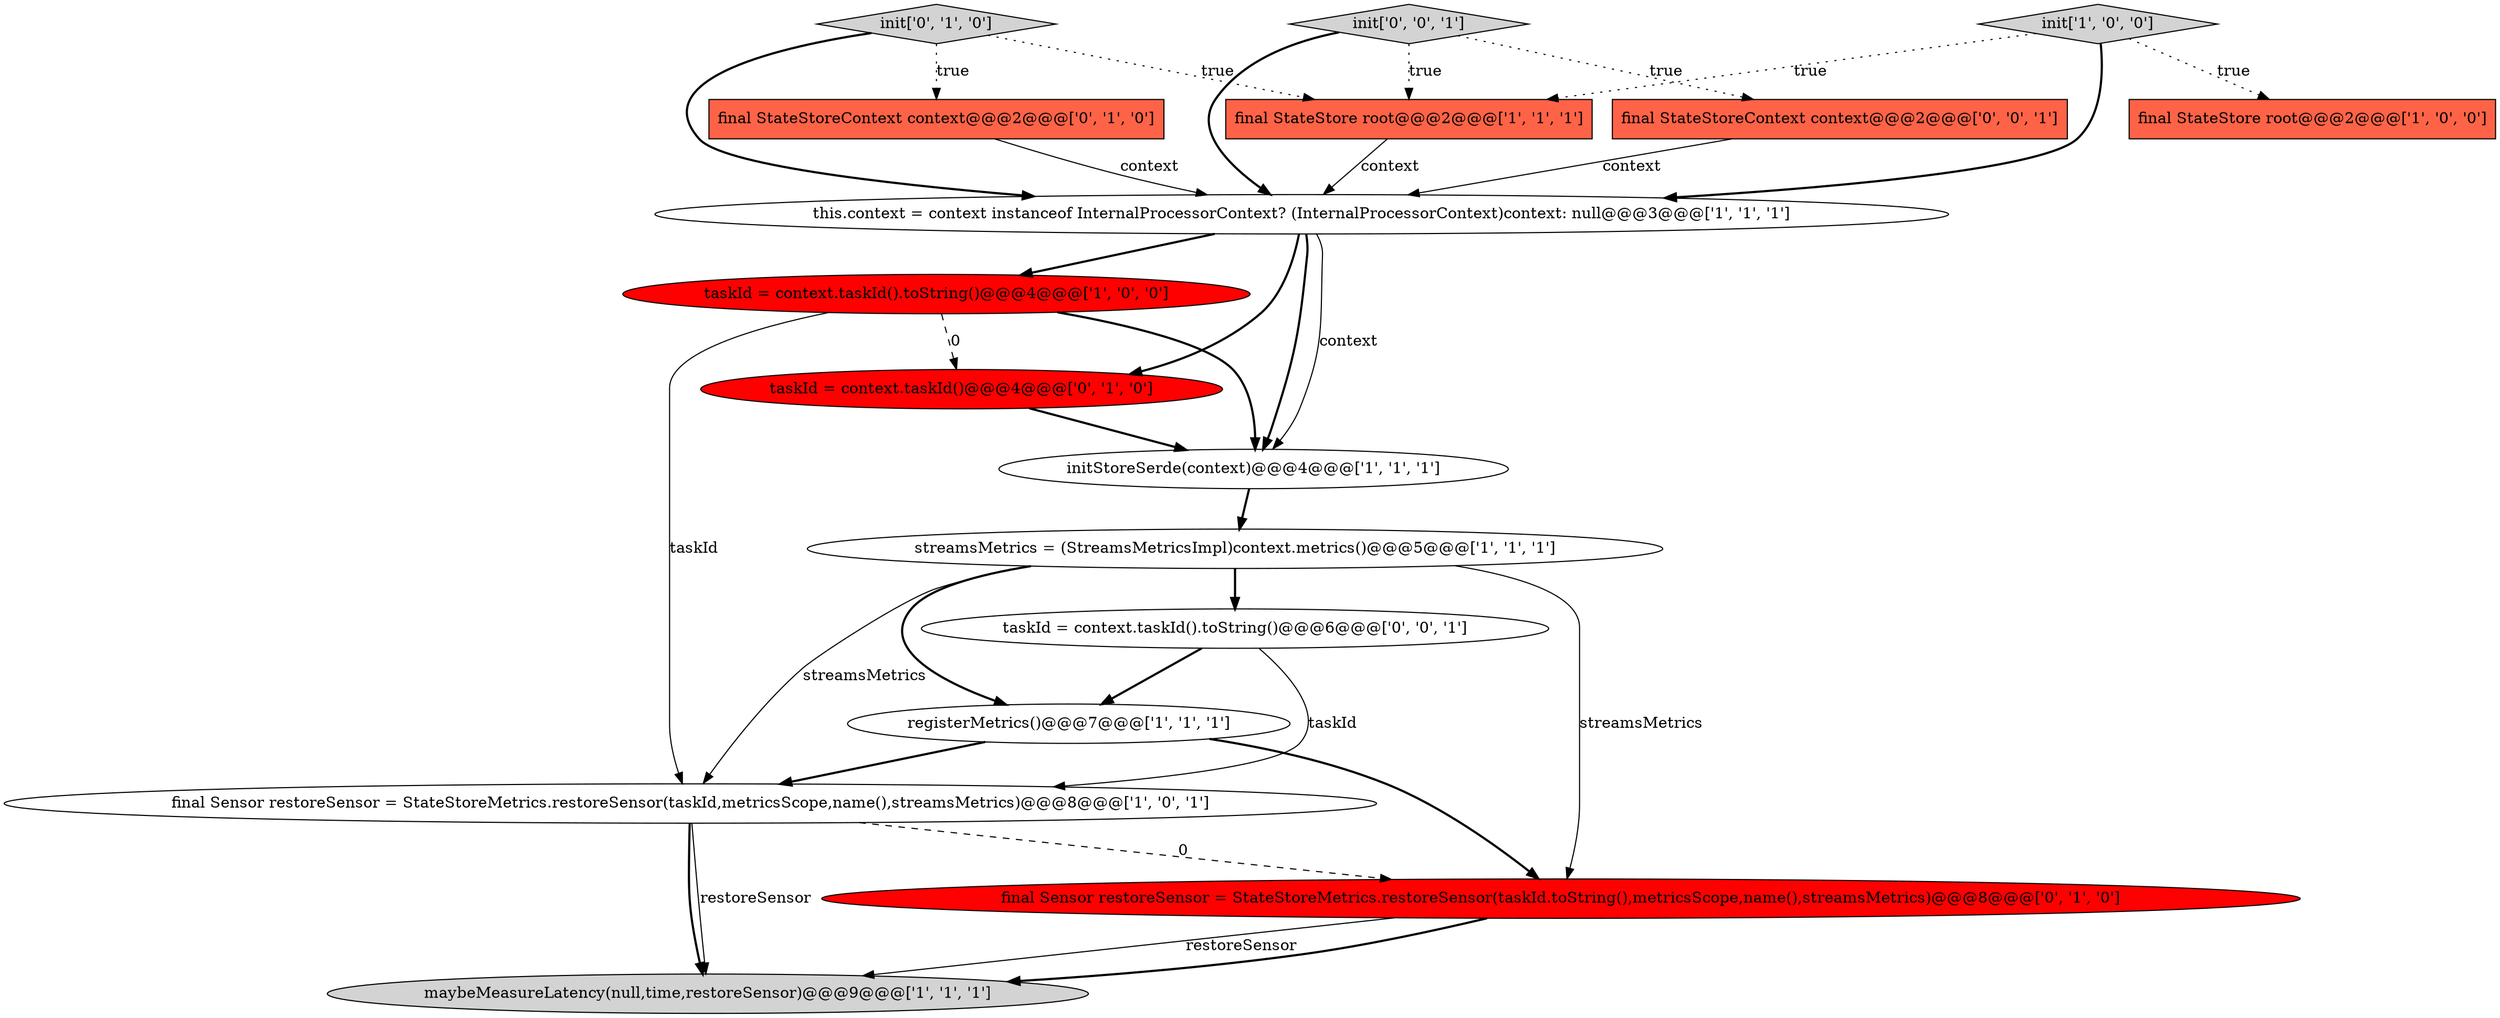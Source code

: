digraph {
13 [style = filled, label = "final Sensor restoreSensor = StateStoreMetrics.restoreSensor(taskId.toString(),metricsScope,name(),streamsMetrics)@@@8@@@['0', '1', '0']", fillcolor = red, shape = ellipse image = "AAA1AAABBB2BBB"];
14 [style = filled, label = "final StateStoreContext context@@@2@@@['0', '0', '1']", fillcolor = tomato, shape = box image = "AAA0AAABBB3BBB"];
10 [style = filled, label = "init['0', '1', '0']", fillcolor = lightgray, shape = diamond image = "AAA0AAABBB2BBB"];
1 [style = filled, label = "maybeMeasureLatency(null,time,restoreSensor)@@@9@@@['1', '1', '1']", fillcolor = lightgray, shape = ellipse image = "AAA0AAABBB1BBB"];
4 [style = filled, label = "registerMetrics()@@@7@@@['1', '1', '1']", fillcolor = white, shape = ellipse image = "AAA0AAABBB1BBB"];
6 [style = filled, label = "streamsMetrics = (StreamsMetricsImpl)context.metrics()@@@5@@@['1', '1', '1']", fillcolor = white, shape = ellipse image = "AAA0AAABBB1BBB"];
15 [style = filled, label = "taskId = context.taskId().toString()@@@6@@@['0', '0', '1']", fillcolor = white, shape = ellipse image = "AAA0AAABBB3BBB"];
11 [style = filled, label = "taskId = context.taskId()@@@4@@@['0', '1', '0']", fillcolor = red, shape = ellipse image = "AAA1AAABBB2BBB"];
8 [style = filled, label = "final StateStore root@@@2@@@['1', '1', '1']", fillcolor = tomato, shape = box image = "AAA0AAABBB1BBB"];
0 [style = filled, label = "taskId = context.taskId().toString()@@@4@@@['1', '0', '0']", fillcolor = red, shape = ellipse image = "AAA1AAABBB1BBB"];
12 [style = filled, label = "final StateStoreContext context@@@2@@@['0', '1', '0']", fillcolor = tomato, shape = box image = "AAA0AAABBB2BBB"];
16 [style = filled, label = "init['0', '0', '1']", fillcolor = lightgray, shape = diamond image = "AAA0AAABBB3BBB"];
5 [style = filled, label = "final Sensor restoreSensor = StateStoreMetrics.restoreSensor(taskId,metricsScope,name(),streamsMetrics)@@@8@@@['1', '0', '1']", fillcolor = white, shape = ellipse image = "AAA0AAABBB1BBB"];
2 [style = filled, label = "final StateStore root@@@2@@@['1', '0', '0']", fillcolor = tomato, shape = box image = "AAA0AAABBB1BBB"];
7 [style = filled, label = "init['1', '0', '0']", fillcolor = lightgray, shape = diamond image = "AAA0AAABBB1BBB"];
3 [style = filled, label = "this.context = context instanceof InternalProcessorContext? (InternalProcessorContext)context: null@@@3@@@['1', '1', '1']", fillcolor = white, shape = ellipse image = "AAA0AAABBB1BBB"];
9 [style = filled, label = "initStoreSerde(context)@@@4@@@['1', '1', '1']", fillcolor = white, shape = ellipse image = "AAA0AAABBB1BBB"];
5->13 [style = dashed, label="0"];
16->3 [style = bold, label=""];
7->2 [style = dotted, label="true"];
10->8 [style = dotted, label="true"];
16->8 [style = dotted, label="true"];
12->3 [style = solid, label="context"];
0->9 [style = bold, label=""];
10->12 [style = dotted, label="true"];
13->1 [style = solid, label="restoreSensor"];
4->13 [style = bold, label=""];
3->11 [style = bold, label=""];
14->3 [style = solid, label="context"];
10->3 [style = bold, label=""];
5->1 [style = solid, label="restoreSensor"];
0->11 [style = dashed, label="0"];
11->9 [style = bold, label=""];
7->3 [style = bold, label=""];
3->0 [style = bold, label=""];
13->1 [style = bold, label=""];
9->6 [style = bold, label=""];
15->5 [style = solid, label="taskId"];
6->15 [style = bold, label=""];
3->9 [style = bold, label=""];
6->4 [style = bold, label=""];
5->1 [style = bold, label=""];
0->5 [style = solid, label="taskId"];
3->9 [style = solid, label="context"];
16->14 [style = dotted, label="true"];
6->5 [style = solid, label="streamsMetrics"];
15->4 [style = bold, label=""];
7->8 [style = dotted, label="true"];
4->5 [style = bold, label=""];
8->3 [style = solid, label="context"];
6->13 [style = solid, label="streamsMetrics"];
}
